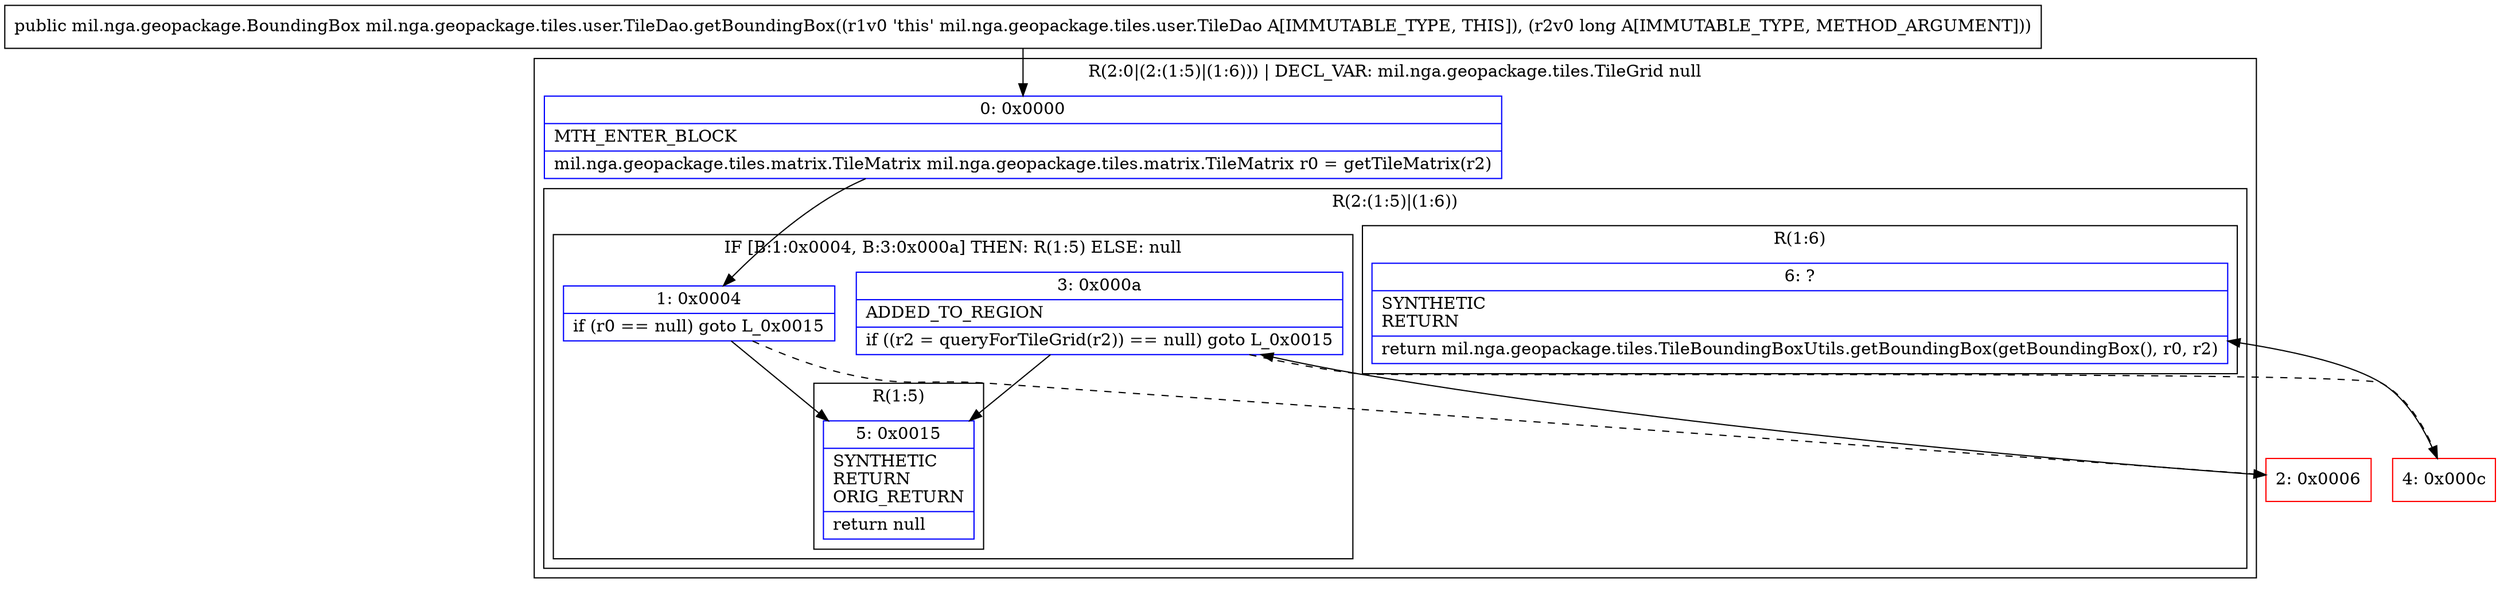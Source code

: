 digraph "CFG formil.nga.geopackage.tiles.user.TileDao.getBoundingBox(J)Lmil\/nga\/geopackage\/BoundingBox;" {
subgraph cluster_Region_1695962152 {
label = "R(2:0|(2:(1:5)|(1:6))) | DECL_VAR: mil.nga.geopackage.tiles.TileGrid null\l";
node [shape=record,color=blue];
Node_0 [shape=record,label="{0\:\ 0x0000|MTH_ENTER_BLOCK\l|mil.nga.geopackage.tiles.matrix.TileMatrix mil.nga.geopackage.tiles.matrix.TileMatrix r0 = getTileMatrix(r2)\l}"];
subgraph cluster_Region_1979511869 {
label = "R(2:(1:5)|(1:6))";
node [shape=record,color=blue];
subgraph cluster_IfRegion_1759503500 {
label = "IF [B:1:0x0004, B:3:0x000a] THEN: R(1:5) ELSE: null";
node [shape=record,color=blue];
Node_1 [shape=record,label="{1\:\ 0x0004|if (r0 == null) goto L_0x0015\l}"];
Node_3 [shape=record,label="{3\:\ 0x000a|ADDED_TO_REGION\l|if ((r2 = queryForTileGrid(r2)) == null) goto L_0x0015\l}"];
subgraph cluster_Region_1330041827 {
label = "R(1:5)";
node [shape=record,color=blue];
Node_5 [shape=record,label="{5\:\ 0x0015|SYNTHETIC\lRETURN\lORIG_RETURN\l|return null\l}"];
}
}
subgraph cluster_Region_2133183544 {
label = "R(1:6)";
node [shape=record,color=blue];
Node_6 [shape=record,label="{6\:\ ?|SYNTHETIC\lRETURN\l|return mil.nga.geopackage.tiles.TileBoundingBoxUtils.getBoundingBox(getBoundingBox(), r0, r2)\l}"];
}
}
}
Node_2 [shape=record,color=red,label="{2\:\ 0x0006}"];
Node_4 [shape=record,color=red,label="{4\:\ 0x000c}"];
MethodNode[shape=record,label="{public mil.nga.geopackage.BoundingBox mil.nga.geopackage.tiles.user.TileDao.getBoundingBox((r1v0 'this' mil.nga.geopackage.tiles.user.TileDao A[IMMUTABLE_TYPE, THIS]), (r2v0 long A[IMMUTABLE_TYPE, METHOD_ARGUMENT])) }"];
MethodNode -> Node_0;
Node_0 -> Node_1;
Node_1 -> Node_2[style=dashed];
Node_1 -> Node_5;
Node_3 -> Node_4[style=dashed];
Node_3 -> Node_5;
Node_2 -> Node_3;
Node_4 -> Node_6;
}

